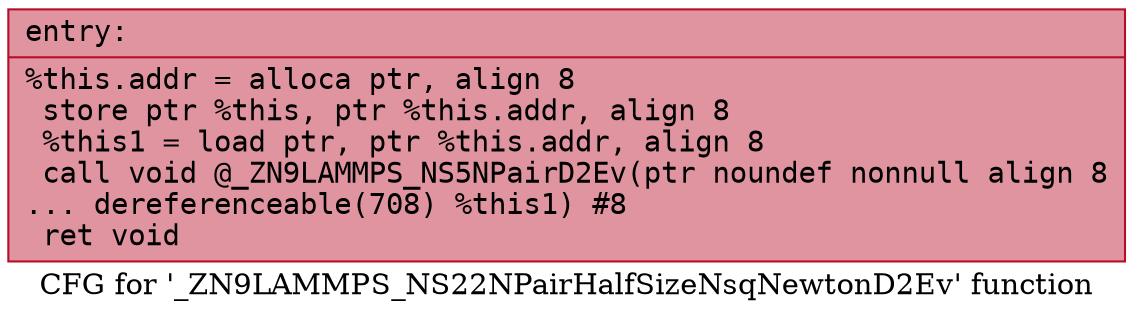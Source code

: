 digraph "CFG for '_ZN9LAMMPS_NS22NPairHalfSizeNsqNewtonD2Ev' function" {
	label="CFG for '_ZN9LAMMPS_NS22NPairHalfSizeNsqNewtonD2Ev' function";

	Node0x563200d14970 [shape=record,color="#b70d28ff", style=filled, fillcolor="#b70d2870" fontname="Courier",label="{entry:\l|  %this.addr = alloca ptr, align 8\l  store ptr %this, ptr %this.addr, align 8\l  %this1 = load ptr, ptr %this.addr, align 8\l  call void @_ZN9LAMMPS_NS5NPairD2Ev(ptr noundef nonnull align 8\l... dereferenceable(708) %this1) #8\l  ret void\l}"];
}
